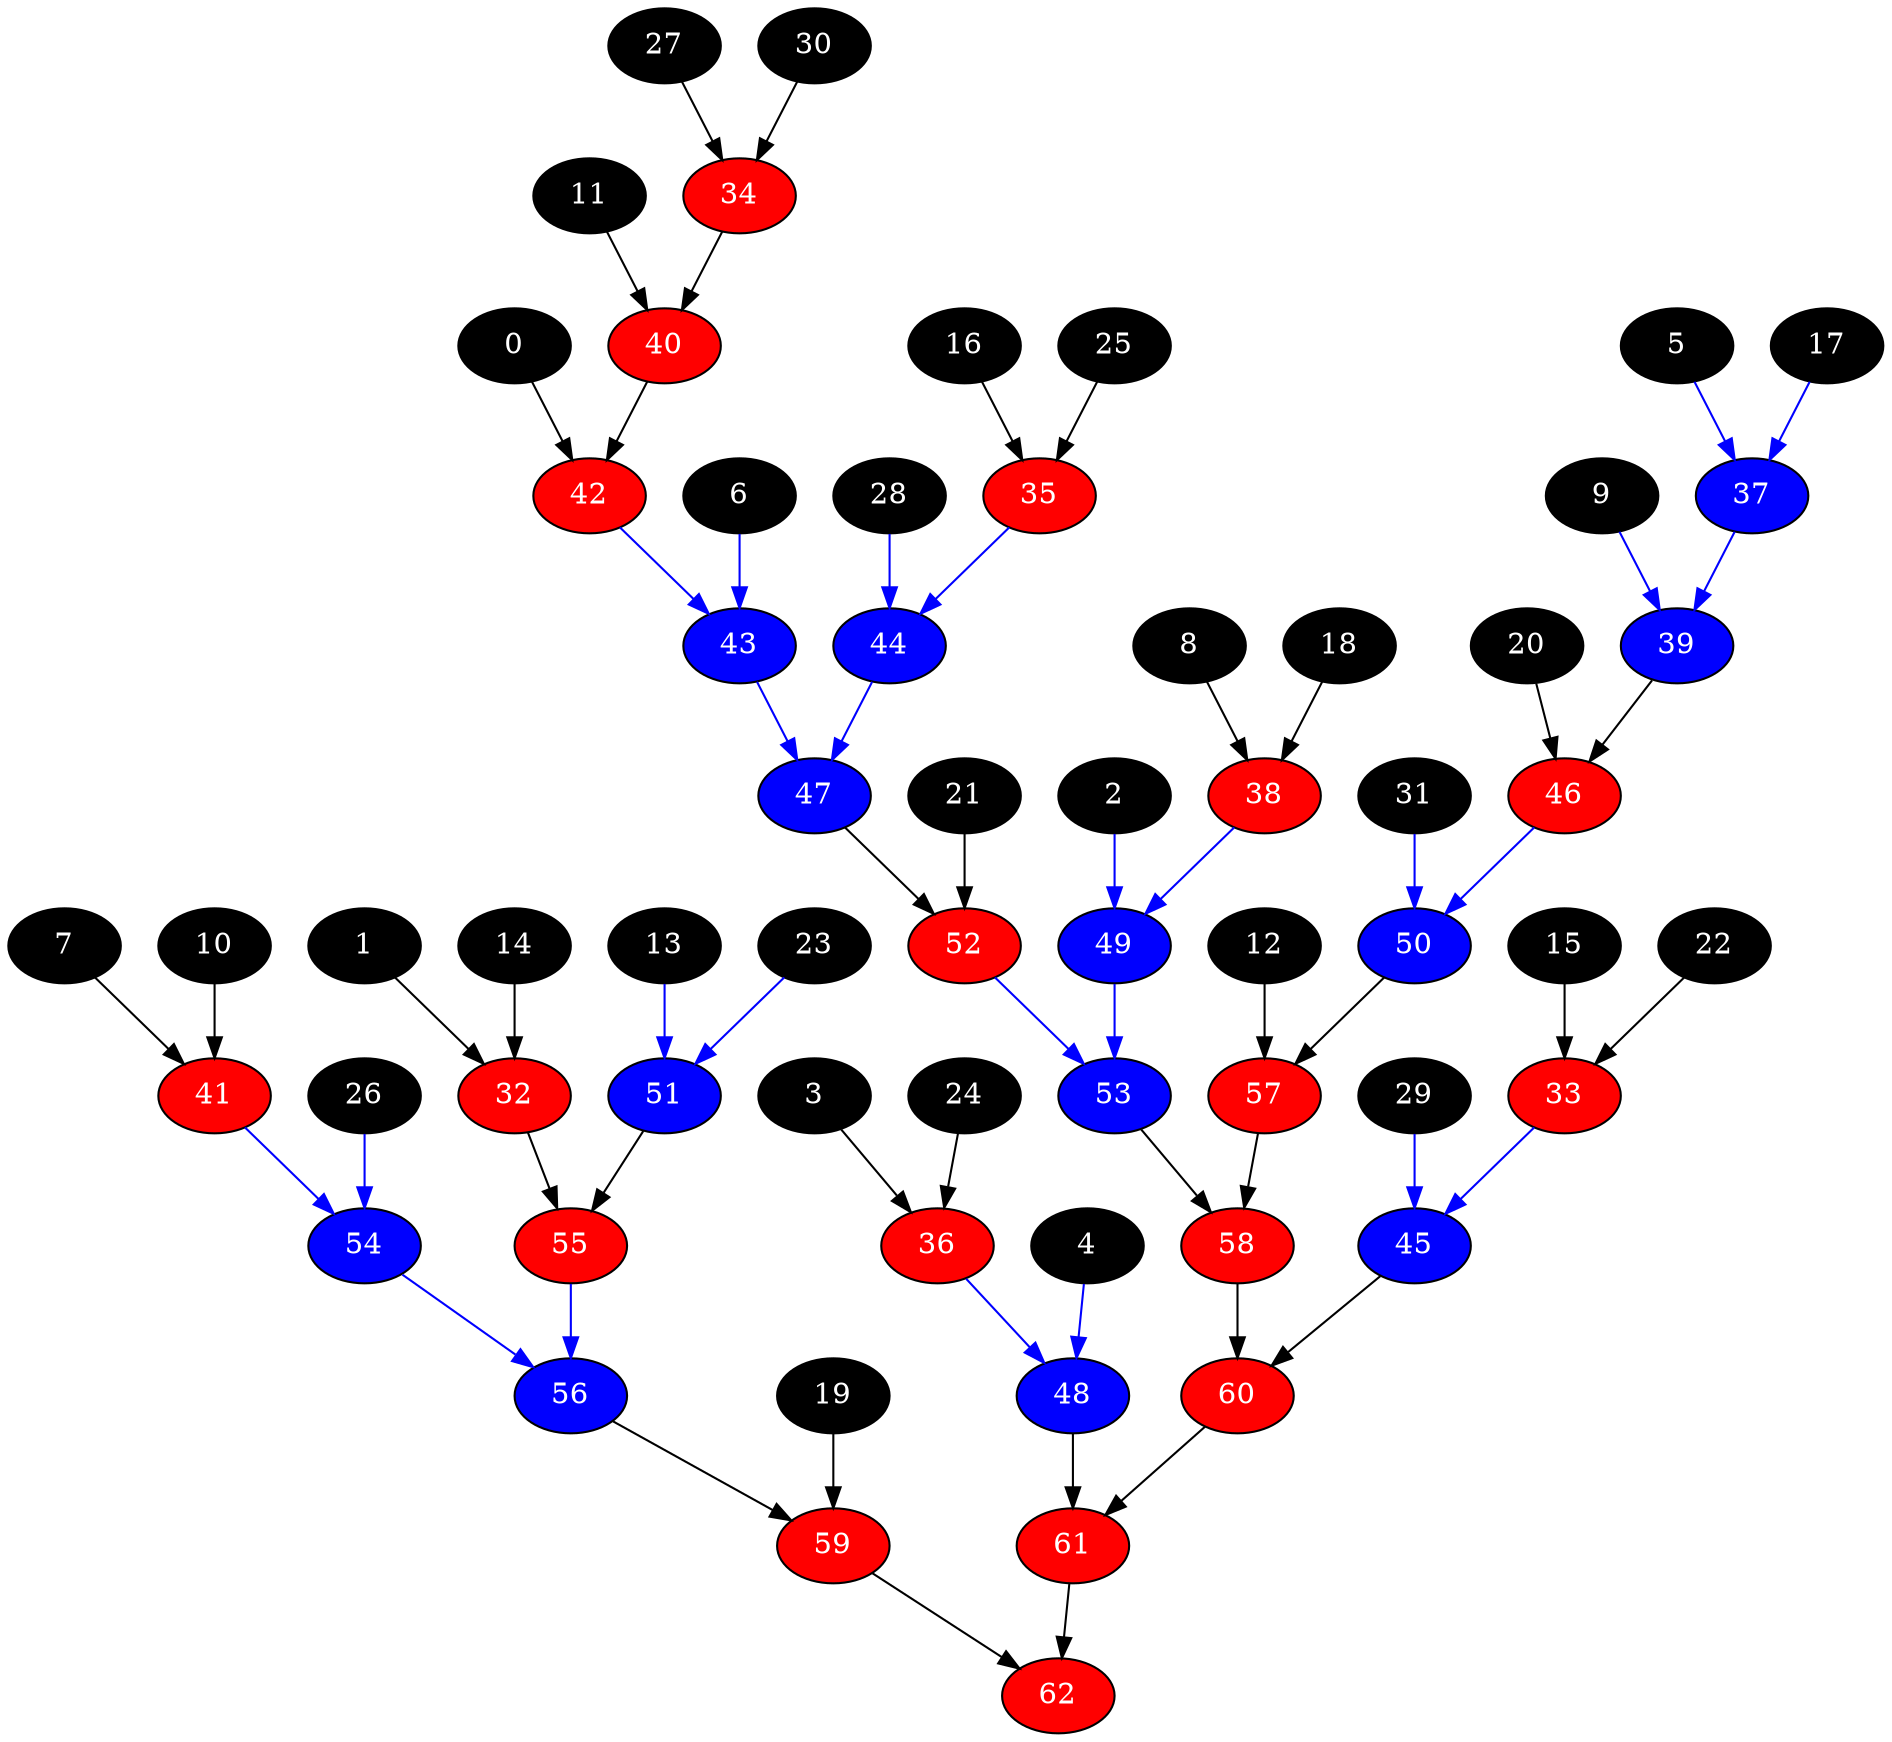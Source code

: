 digraph {
	0 [fillcolor=black fontcolor=white style=filled]
	1 [fillcolor=black fontcolor=white style=filled]
	2 [fillcolor=black fontcolor=white style=filled]
	3 [fillcolor=black fontcolor=white style=filled]
	4 [fillcolor=black fontcolor=white style=filled]
	5 [fillcolor=black fontcolor=white style=filled]
	6 [fillcolor=black fontcolor=white style=filled]
	7 [fillcolor=black fontcolor=white style=filled]
	8 [fillcolor=black fontcolor=white style=filled]
	9 [fillcolor=black fontcolor=white style=filled]
	10 [fillcolor=black fontcolor=white style=filled]
	11 [fillcolor=black fontcolor=white style=filled]
	12 [fillcolor=black fontcolor=white style=filled]
	13 [fillcolor=black fontcolor=white style=filled]
	14 [fillcolor=black fontcolor=white style=filled]
	15 [fillcolor=black fontcolor=white style=filled]
	16 [fillcolor=black fontcolor=white style=filled]
	17 [fillcolor=black fontcolor=white style=filled]
	18 [fillcolor=black fontcolor=white style=filled]
	19 [fillcolor=black fontcolor=white style=filled]
	20 [fillcolor=black fontcolor=white style=filled]
	21 [fillcolor=black fontcolor=white style=filled]
	22 [fillcolor=black fontcolor=white style=filled]
	23 [fillcolor=black fontcolor=white style=filled]
	24 [fillcolor=black fontcolor=white style=filled]
	25 [fillcolor=black fontcolor=white style=filled]
	26 [fillcolor=black fontcolor=white style=filled]
	27 [fillcolor=black fontcolor=white style=filled]
	28 [fillcolor=black fontcolor=white style=filled]
	29 [fillcolor=black fontcolor=white style=filled]
	30 [fillcolor=black fontcolor=white style=filled]
	31 [fillcolor=black fontcolor=white style=filled]
	32 [fillcolor=red fontcolor=white style=filled]
	1 -> 32
	14 -> 32
	33 [fillcolor=red fontcolor=white style=filled]
	15 -> 33
	22 -> 33
	34 [fillcolor=red fontcolor=white style=filled]
	27 -> 34
	30 -> 34
	35 [fillcolor=red fontcolor=white style=filled]
	25 -> 35
	16 -> 35
	36 [fillcolor=red fontcolor=white style=filled]
	3 -> 36
	24 -> 36
	37 [fillcolor=blue fontcolor=white style=filled]
	5 -> 37 [color=blue]
	17 -> 37 [color=blue]
	38 [fillcolor=red fontcolor=white style=filled]
	8 -> 38
	18 -> 38
	39 [fillcolor=blue fontcolor=white style=filled]
	37 -> 39 [color=blue]
	9 -> 39 [color=blue]
	40 [fillcolor=red fontcolor=white style=filled]
	34 -> 40
	11 -> 40
	41 [fillcolor=red fontcolor=white style=filled]
	7 -> 41
	10 -> 41
	42 [fillcolor=red fontcolor=white style=filled]
	40 -> 42
	0 -> 42
	43 [fillcolor=blue fontcolor=white style=filled]
	42 -> 43 [color=blue]
	6 -> 43 [color=blue]
	44 [fillcolor=blue fontcolor=white style=filled]
	35 -> 44 [color=blue]
	28 -> 44 [color=blue]
	45 [fillcolor=blue fontcolor=white style=filled]
	33 -> 45 [color=blue]
	29 -> 45 [color=blue]
	46 [fillcolor=red fontcolor=white style=filled]
	20 -> 46
	39 -> 46
	47 [fillcolor=blue fontcolor=white style=filled]
	43 -> 47 [color=blue]
	44 -> 47 [color=blue]
	48 [fillcolor=blue fontcolor=white style=filled]
	36 -> 48 [color=blue]
	4 -> 48 [color=blue]
	49 [fillcolor=blue fontcolor=white style=filled]
	38 -> 49 [color=blue]
	2 -> 49 [color=blue]
	50 [fillcolor=blue fontcolor=white style=filled]
	46 -> 50 [color=blue]
	31 -> 50 [color=blue]
	51 [fillcolor=blue fontcolor=white style=filled]
	13 -> 51 [color=blue]
	23 -> 51 [color=blue]
	52 [fillcolor=red fontcolor=white style=filled]
	47 -> 52
	21 -> 52
	53 [fillcolor=blue fontcolor=white style=filled]
	49 -> 53 [color=blue]
	52 -> 53 [color=blue]
	54 [fillcolor=blue fontcolor=white style=filled]
	41 -> 54 [color=blue]
	26 -> 54 [color=blue]
	55 [fillcolor=red fontcolor=white style=filled]
	51 -> 55
	32 -> 55
	56 [fillcolor=blue fontcolor=white style=filled]
	54 -> 56 [color=blue]
	55 -> 56 [color=blue]
	57 [fillcolor=red fontcolor=white style=filled]
	50 -> 57
	12 -> 57
	58 [fillcolor=red fontcolor=white style=filled]
	57 -> 58
	53 -> 58
	59 [fillcolor=red fontcolor=white style=filled]
	19 -> 59
	56 -> 59
	60 [fillcolor=red fontcolor=white style=filled]
	58 -> 60
	45 -> 60
	61 [fillcolor=red fontcolor=white style=filled]
	48 -> 61
	60 -> 61
	62 [fillcolor=red fontcolor=white style=filled]
	59 -> 62
	61 -> 62
}
